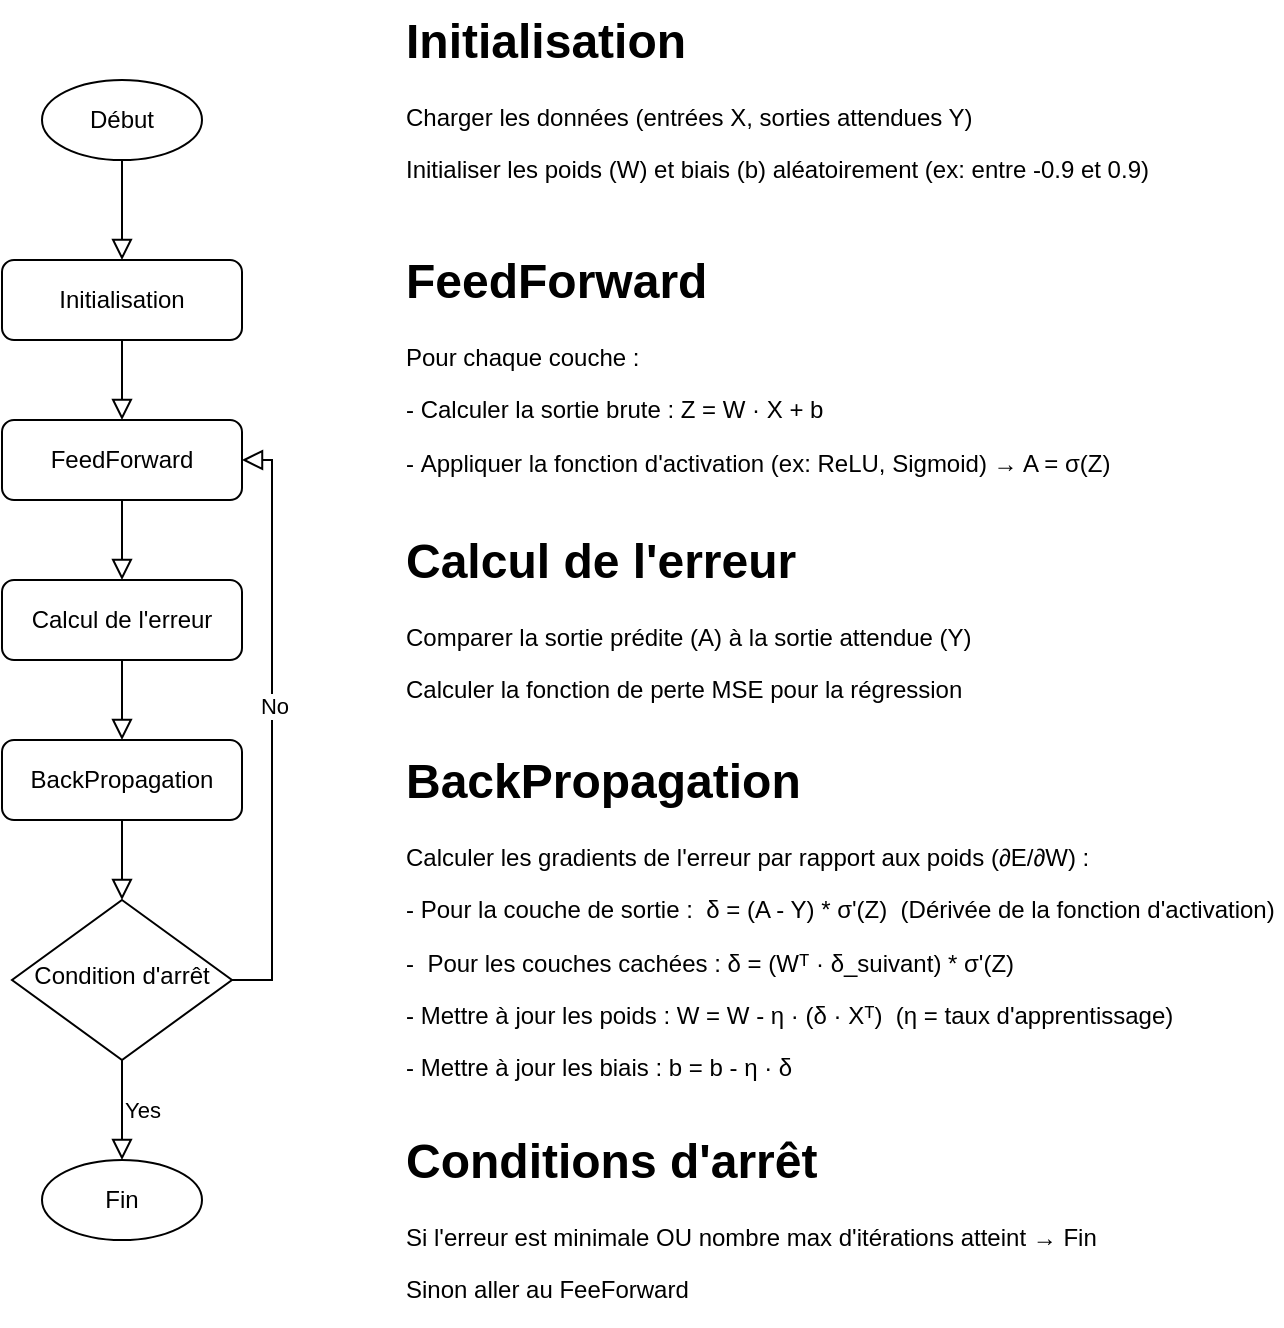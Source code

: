 <mxfile version="26.2.12">
  <diagram id="C5RBs43oDa-KdzZeNtuy" name="Page-1">
    <mxGraphModel dx="1711" dy="703" grid="1" gridSize="10" guides="1" tooltips="1" connect="1" arrows="1" fold="1" page="1" pageScale="1" pageWidth="827" pageHeight="1169" math="0" shadow="0">
      <root>
        <mxCell id="WIyWlLk6GJQsqaUBKTNV-0" />
        <mxCell id="WIyWlLk6GJQsqaUBKTNV-1" parent="WIyWlLk6GJQsqaUBKTNV-0" />
        <mxCell id="WIyWlLk6GJQsqaUBKTNV-2" value="" style="rounded=0;html=1;jettySize=auto;orthogonalLoop=1;fontSize=11;endArrow=block;endFill=0;endSize=8;strokeWidth=1;shadow=0;labelBackgroundColor=none;edgeStyle=orthogonalEdgeStyle;" parent="WIyWlLk6GJQsqaUBKTNV-1" edge="1">
          <mxGeometry relative="1" as="geometry">
            <mxPoint x="220" y="80" as="sourcePoint" />
            <mxPoint x="220" y="130" as="targetPoint" />
          </mxGeometry>
        </mxCell>
        <mxCell id="huy4-fFMjHZpUzClO6bW-0" value="Début" style="ellipse;whiteSpace=wrap;html=1;" vertex="1" parent="WIyWlLk6GJQsqaUBKTNV-1">
          <mxGeometry x="180" y="40" width="80" height="40" as="geometry" />
        </mxCell>
        <mxCell id="huy4-fFMjHZpUzClO6bW-1" value="Initialisation" style="rounded=1;whiteSpace=wrap;html=1;fontSize=12;glass=0;strokeWidth=1;shadow=0;" vertex="1" parent="WIyWlLk6GJQsqaUBKTNV-1">
          <mxGeometry x="160" y="130" width="120" height="40" as="geometry" />
        </mxCell>
        <mxCell id="huy4-fFMjHZpUzClO6bW-10" value="" style="rounded=0;html=1;jettySize=auto;orthogonalLoop=1;fontSize=11;endArrow=block;endFill=0;endSize=8;strokeWidth=1;shadow=0;labelBackgroundColor=none;edgeStyle=orthogonalEdgeStyle;exitX=0.5;exitY=1;exitDx=0;exitDy=0;entryX=0.5;entryY=0;entryDx=0;entryDy=0;" edge="1" parent="WIyWlLk6GJQsqaUBKTNV-1" source="huy4-fFMjHZpUzClO6bW-1" target="huy4-fFMjHZpUzClO6bW-11">
          <mxGeometry relative="1" as="geometry">
            <mxPoint x="230" y="90" as="sourcePoint" />
            <mxPoint x="220" y="220" as="targetPoint" />
          </mxGeometry>
        </mxCell>
        <mxCell id="huy4-fFMjHZpUzClO6bW-11" value="FeedForward" style="rounded=1;whiteSpace=wrap;html=1;fontSize=12;glass=0;strokeWidth=1;shadow=0;" vertex="1" parent="WIyWlLk6GJQsqaUBKTNV-1">
          <mxGeometry x="160" y="210" width="120" height="40" as="geometry" />
        </mxCell>
        <mxCell id="huy4-fFMjHZpUzClO6bW-13" value="" style="rounded=0;html=1;jettySize=auto;orthogonalLoop=1;fontSize=11;endArrow=block;endFill=0;endSize=8;strokeWidth=1;shadow=0;labelBackgroundColor=none;edgeStyle=orthogonalEdgeStyle;exitX=0.5;exitY=1;exitDx=0;exitDy=0;entryX=0.5;entryY=0;entryDx=0;entryDy=0;" edge="1" parent="WIyWlLk6GJQsqaUBKTNV-1" target="huy4-fFMjHZpUzClO6bW-14" source="huy4-fFMjHZpUzClO6bW-11">
          <mxGeometry relative="1" as="geometry">
            <mxPoint x="220" y="290" as="sourcePoint" />
            <mxPoint x="220" y="340" as="targetPoint" />
          </mxGeometry>
        </mxCell>
        <mxCell id="huy4-fFMjHZpUzClO6bW-14" value="Calcul de l&#39;erreur" style="rounded=1;whiteSpace=wrap;html=1;fontSize=12;glass=0;strokeWidth=1;shadow=0;" vertex="1" parent="WIyWlLk6GJQsqaUBKTNV-1">
          <mxGeometry x="160" y="290" width="120" height="40" as="geometry" />
        </mxCell>
        <mxCell id="huy4-fFMjHZpUzClO6bW-15" value="" style="rounded=0;html=1;jettySize=auto;orthogonalLoop=1;fontSize=11;endArrow=block;endFill=0;endSize=8;strokeWidth=1;shadow=0;labelBackgroundColor=none;edgeStyle=orthogonalEdgeStyle;exitX=0.5;exitY=1;exitDx=0;exitDy=0;entryX=0.5;entryY=0;entryDx=0;entryDy=0;" edge="1" parent="WIyWlLk6GJQsqaUBKTNV-1" target="huy4-fFMjHZpUzClO6bW-16" source="huy4-fFMjHZpUzClO6bW-14">
          <mxGeometry relative="1" as="geometry">
            <mxPoint x="220" y="340" as="sourcePoint" />
            <mxPoint x="220" y="390" as="targetPoint" />
          </mxGeometry>
        </mxCell>
        <mxCell id="huy4-fFMjHZpUzClO6bW-16" value="BackPropagation" style="rounded=1;whiteSpace=wrap;html=1;fontSize=12;glass=0;strokeWidth=1;shadow=0;" vertex="1" parent="WIyWlLk6GJQsqaUBKTNV-1">
          <mxGeometry x="160" y="370" width="120" height="40" as="geometry" />
        </mxCell>
        <mxCell id="huy4-fFMjHZpUzClO6bW-19" value="Condition d&#39;arrêt" style="rhombus;whiteSpace=wrap;html=1;shadow=0;fontFamily=Helvetica;fontSize=12;align=center;strokeWidth=1;spacing=6;spacingTop=-4;" vertex="1" parent="WIyWlLk6GJQsqaUBKTNV-1">
          <mxGeometry x="165" y="450" width="110" height="80" as="geometry" />
        </mxCell>
        <mxCell id="huy4-fFMjHZpUzClO6bW-20" value="" style="rounded=0;html=1;jettySize=auto;orthogonalLoop=1;fontSize=11;endArrow=block;endFill=0;endSize=8;strokeWidth=1;shadow=0;labelBackgroundColor=none;edgeStyle=orthogonalEdgeStyle;exitX=0.5;exitY=1;exitDx=0;exitDy=0;entryX=0.5;entryY=0;entryDx=0;entryDy=0;" edge="1" parent="WIyWlLk6GJQsqaUBKTNV-1" source="huy4-fFMjHZpUzClO6bW-16" target="huy4-fFMjHZpUzClO6bW-19">
          <mxGeometry relative="1" as="geometry">
            <mxPoint x="230" y="340" as="sourcePoint" />
            <mxPoint x="230" y="380" as="targetPoint" />
          </mxGeometry>
        </mxCell>
        <mxCell id="huy4-fFMjHZpUzClO6bW-21" value="Yes" style="edgeStyle=orthogonalEdgeStyle;rounded=0;html=1;jettySize=auto;orthogonalLoop=1;fontSize=11;endArrow=block;endFill=0;endSize=8;strokeWidth=1;shadow=0;labelBackgroundColor=none;exitX=0.5;exitY=1;exitDx=0;exitDy=0;entryX=0.5;entryY=0;entryDx=0;entryDy=0;" edge="1" parent="WIyWlLk6GJQsqaUBKTNV-1" source="huy4-fFMjHZpUzClO6bW-19" target="huy4-fFMjHZpUzClO6bW-22">
          <mxGeometry y="10" relative="1" as="geometry">
            <mxPoint as="offset" />
            <mxPoint x="530" y="270" as="sourcePoint" />
            <mxPoint x="220" y="570" as="targetPoint" />
          </mxGeometry>
        </mxCell>
        <mxCell id="huy4-fFMjHZpUzClO6bW-22" value="Fin" style="ellipse;whiteSpace=wrap;html=1;" vertex="1" parent="WIyWlLk6GJQsqaUBKTNV-1">
          <mxGeometry x="180" y="580" width="80" height="40" as="geometry" />
        </mxCell>
        <mxCell id="huy4-fFMjHZpUzClO6bW-27" value="" style="rounded=0;html=1;jettySize=auto;orthogonalLoop=1;fontSize=11;endArrow=block;endFill=0;endSize=8;strokeWidth=1;shadow=0;labelBackgroundColor=none;edgeStyle=orthogonalEdgeStyle;exitX=1;exitY=0.5;exitDx=0;exitDy=0;entryX=1;entryY=0.5;entryDx=0;entryDy=0;" edge="1" parent="WIyWlLk6GJQsqaUBKTNV-1" source="huy4-fFMjHZpUzClO6bW-19" target="huy4-fFMjHZpUzClO6bW-11">
          <mxGeometry relative="1" as="geometry">
            <mxPoint x="230" y="420" as="sourcePoint" />
            <mxPoint x="230" y="460" as="targetPoint" />
          </mxGeometry>
        </mxCell>
        <mxCell id="huy4-fFMjHZpUzClO6bW-28" value="No" style="edgeLabel;html=1;align=center;verticalAlign=middle;resizable=0;points=[];" vertex="1" connectable="0" parent="huy4-fFMjHZpUzClO6bW-27">
          <mxGeometry x="0.063" y="-1" relative="1" as="geometry">
            <mxPoint as="offset" />
          </mxGeometry>
        </mxCell>
        <mxCell id="huy4-fFMjHZpUzClO6bW-29" value="&lt;h1 style=&quot;margin-top: 0px;&quot;&gt;Initialisation&lt;/h1&gt;&lt;p&gt;Charger les données (entrées X, sorties attendues Y)&lt;/p&gt;&lt;p&gt;Initialiser les poids (W) et biais (b) aléatoirement (ex: entre -0.9 et 0.9)&lt;/p&gt;" style="text;html=1;whiteSpace=wrap;overflow=hidden;rounded=0;" vertex="1" parent="WIyWlLk6GJQsqaUBKTNV-1">
          <mxGeometry x="360" width="390" height="120" as="geometry" />
        </mxCell>
        <mxCell id="huy4-fFMjHZpUzClO6bW-30" value="&lt;h1 style=&quot;margin-top: 0px;&quot;&gt;FeedForward&lt;/h1&gt;&lt;p&gt;Pour chaque couche :&amp;nbsp;&amp;nbsp;&lt;/p&gt;&lt;p&gt;&lt;span style=&quot;background-color: transparent; color: light-dark(rgb(0, 0, 0), rgb(255, 255, 255));&quot;&gt;- Calculer la sortie brute : Z = W · X + b&lt;/span&gt;&lt;/p&gt;&lt;p&gt;&lt;span style=&quot;background-color: transparent; color: light-dark(rgb(0, 0, 0), rgb(255, 255, 255));&quot;&gt;-&amp;nbsp;&lt;/span&gt;&lt;span style=&quot;background-color: transparent; color: light-dark(rgb(0, 0, 0), rgb(255, 255, 255));&quot;&gt;Appliquer la fonction d&#39;activation (ex: ReLU, Sigmoid) → A = σ(Z)&lt;/span&gt;&lt;/p&gt;" style="text;html=1;whiteSpace=wrap;overflow=hidden;rounded=0;" vertex="1" parent="WIyWlLk6GJQsqaUBKTNV-1">
          <mxGeometry x="360" y="120" width="390" height="130" as="geometry" />
        </mxCell>
        <mxCell id="huy4-fFMjHZpUzClO6bW-31" value="&lt;h1 style=&quot;margin-top: 0px;&quot;&gt;Calcul de l&#39;erreur&lt;/h1&gt;&lt;p&gt;Comparer la sortie prédite (A) à la sortie attendue (Y)&lt;/p&gt;&lt;p&gt;Calculer la fonction de perte MSE pour la régression&lt;/p&gt;" style="text;html=1;whiteSpace=wrap;overflow=hidden;rounded=0;" vertex="1" parent="WIyWlLk6GJQsqaUBKTNV-1">
          <mxGeometry x="360" y="260" width="390" height="100" as="geometry" />
        </mxCell>
        <mxCell id="huy4-fFMjHZpUzClO6bW-32" value="&lt;h1 style=&quot;margin-top: 0px;&quot;&gt;BackPropagation&lt;/h1&gt;&lt;p&gt;Calculer les gradients de l&#39;erreur par rapport aux poids (∂E/∂W) :&lt;/p&gt;&lt;p&gt;-&amp;nbsp;&lt;span style=&quot;background-color: transparent; color: light-dark(rgb(0, 0, 0), rgb(255, 255, 255));&quot;&gt;Pour la couche de sortie :&amp;nbsp;&lt;/span&gt;&lt;span style=&quot;background-color: transparent; color: light-dark(rgb(0, 0, 0), rgb(255, 255, 255));&quot;&gt;&amp;nbsp;&lt;/span&gt;&lt;span style=&quot;background-color: transparent; color: light-dark(rgb(0, 0, 0), rgb(255, 255, 255));&quot;&gt;δ = (A - Y) * σ&#39;(Z)&amp;nbsp; (Dérivée de la fonction d&#39;activation)&lt;/span&gt;&lt;/p&gt;&lt;p&gt;&lt;span style=&quot;background-color: transparent; color: light-dark(rgb(0, 0, 0), rgb(255, 255, 255));&quot;&gt;-&amp;nbsp;&lt;/span&gt;&lt;span style=&quot;background-color: transparent; color: light-dark(rgb(0, 0, 0), rgb(255, 255, 255));&quot;&gt;&amp;nbsp;&lt;/span&gt;&lt;span style=&quot;background-color: transparent; color: light-dark(rgb(0, 0, 0), rgb(255, 255, 255));&quot;&gt;Pour les couches cachées :&amp;nbsp;&lt;/span&gt;&lt;span style=&quot;background-color: transparent; color: light-dark(rgb(0, 0, 0), rgb(255, 255, 255));&quot;&gt;δ = (Wᵀ · δ_suivant) * σ&#39;(Z)&lt;/span&gt;&lt;/p&gt;&lt;p&gt;-&amp;nbsp;&lt;span style=&quot;background-color: transparent; color: light-dark(rgb(0, 0, 0), rgb(255, 255, 255));&quot;&gt;Mettre à jour les poids : W = W - η · (δ · Xᵀ)&amp;nbsp; (η = taux d&#39;apprentissage)&lt;/span&gt;&lt;/p&gt;&lt;p&gt;&lt;span style=&quot;background-color: transparent; color: light-dark(rgb(0, 0, 0), rgb(255, 255, 255));&quot;&gt;-&amp;nbsp;&lt;/span&gt;&lt;span style=&quot;background-color: transparent; color: light-dark(rgb(0, 0, 0), rgb(255, 255, 255));&quot;&gt;Mettre à jour les biais : b = b - η · δ&lt;/span&gt;&lt;/p&gt;" style="text;html=1;whiteSpace=wrap;overflow=hidden;rounded=0;" vertex="1" parent="WIyWlLk6GJQsqaUBKTNV-1">
          <mxGeometry x="360" y="370" width="440" height="190" as="geometry" />
        </mxCell>
        <mxCell id="huy4-fFMjHZpUzClO6bW-33" value="&lt;h1 style=&quot;margin-top: 0px;&quot;&gt;Conditions d&#39;arrêt&lt;/h1&gt;&lt;p&gt;&lt;span style=&quot;background-color: transparent; color: light-dark(rgb(0, 0, 0), rgb(255, 255, 255));&quot;&gt;Si l&#39;erreur est minimale OU nombre max d&#39;itérations atteint → Fin&lt;/span&gt;&lt;/p&gt;&lt;p&gt;&lt;span style=&quot;background-color: transparent; color: light-dark(rgb(0, 0, 0), rgb(255, 255, 255));&quot;&gt;Sinon aller au FeeForward&lt;/span&gt;&lt;/p&gt;" style="text;html=1;whiteSpace=wrap;overflow=hidden;rounded=0;" vertex="1" parent="WIyWlLk6GJQsqaUBKTNV-1">
          <mxGeometry x="360" y="560" width="400" height="100" as="geometry" />
        </mxCell>
      </root>
    </mxGraphModel>
  </diagram>
</mxfile>
